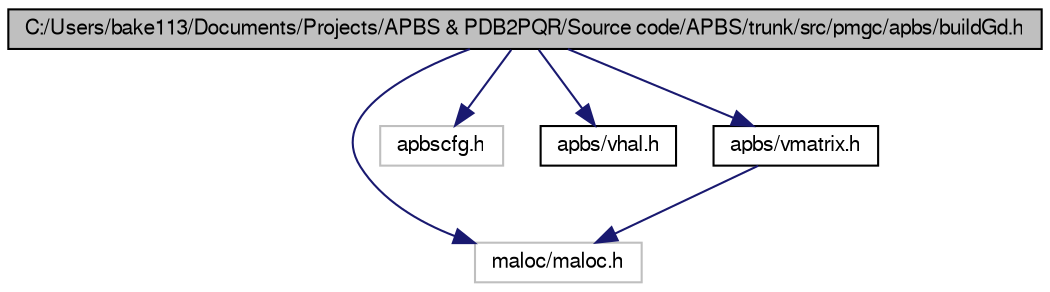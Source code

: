 digraph G
{
  edge [fontname="FreeSans",fontsize="10",labelfontname="FreeSans",labelfontsize="10"];
  node [fontname="FreeSans",fontsize="10",shape=record];
  Node1 [label="C:/Users/bake113/Documents/Projects/APBS & PDB2PQR/Source code/APBS/trunk/src/pmgc/apbs/buildGd.h",height=0.2,width=0.4,color="black", fillcolor="grey75", style="filled" fontcolor="black"];
  Node1 -> Node2 [color="midnightblue",fontsize="10",style="solid",fontname="FreeSans"];
  Node2 [label="maloc/maloc.h",height=0.2,width=0.4,color="grey75", fillcolor="white", style="filled"];
  Node1 -> Node3 [color="midnightblue",fontsize="10",style="solid",fontname="FreeSans"];
  Node3 [label="apbscfg.h",height=0.2,width=0.4,color="grey75", fillcolor="white", style="filled"];
  Node1 -> Node4 [color="midnightblue",fontsize="10",style="solid",fontname="FreeSans"];
  Node4 [label="apbs/vhal.h",height=0.2,width=0.4,color="black", fillcolor="white", style="filled",URL="$vhal_8h.html",tooltip="Contains generic macro definitions for APBS."];
  Node1 -> Node5 [color="midnightblue",fontsize="10",style="solid",fontname="FreeSans"];
  Node5 [label="apbs/vmatrix.h",height=0.2,width=0.4,color="black", fillcolor="white", style="filled",URL="$vmatrix_8h.html",tooltip="Contains inclusions for matrix data wrappers."];
  Node5 -> Node2 [color="midnightblue",fontsize="10",style="solid",fontname="FreeSans"];
}
